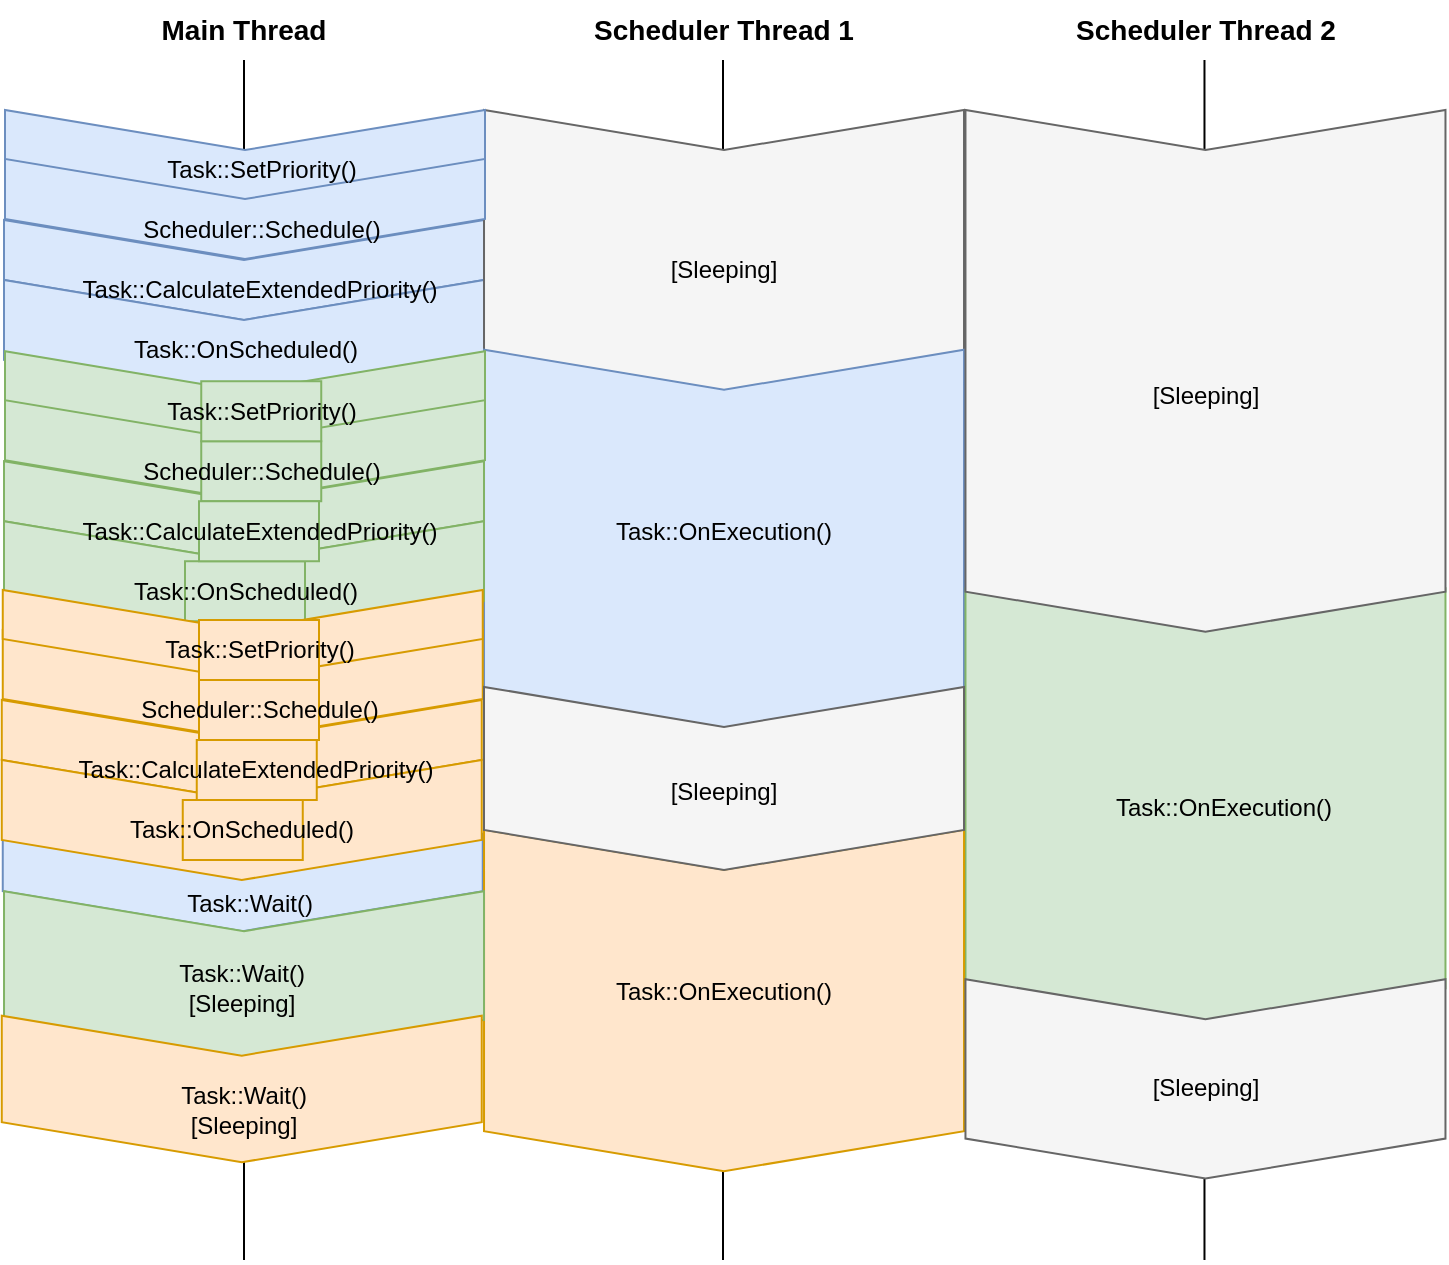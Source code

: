<mxfile version="16.6.4" type="device"><diagram id="pJZpjVThqkCFdk4ZD4om" name="Page-1"><mxGraphModel dx="1422" dy="762" grid="1" gridSize="10" guides="1" tooltips="1" connect="1" arrows="1" fold="1" page="1" pageScale="1" pageWidth="827" pageHeight="1169" math="0" shadow="0"><root><mxCell id="0"/><mxCell id="1" parent="0"/><mxCell id="vx1TkiGgEhN4zrBQ0eff-80" value="" style="endArrow=none;html=1;rounded=0;" edge="1" parent="1"><mxGeometry width="50" height="50" relative="1" as="geometry"><mxPoint x="640.24" y="640" as="sourcePoint"/><mxPoint x="640.24" y="40" as="targetPoint"/></mxGeometry></mxCell><mxCell id="vx1TkiGgEhN4zrBQ0eff-79" value="" style="endArrow=none;html=1;rounded=0;" edge="1" parent="1"><mxGeometry width="50" height="50" relative="1" as="geometry"><mxPoint x="399.5" y="640" as="sourcePoint"/><mxPoint x="399.5" y="40" as="targetPoint"/></mxGeometry></mxCell><mxCell id="vx1TkiGgEhN4zrBQ0eff-77" value="" style="endArrow=none;html=1;rounded=0;" edge="1" parent="1"><mxGeometry width="50" height="50" relative="1" as="geometry"><mxPoint x="160" y="640" as="sourcePoint"/><mxPoint x="160" y="40" as="targetPoint"/></mxGeometry></mxCell><mxCell id="vx1TkiGgEhN4zrBQ0eff-3" value="" style="shape=step;perimeter=stepPerimeter;whiteSpace=wrap;html=1;fixedSize=1;fillColor=#dae8fc;strokeColor=#6c8ebf;rotation=90;" vertex="1" parent="1"><mxGeometry x="135" y="25" width="50" height="240" as="geometry"/></mxCell><mxCell id="vx1TkiGgEhN4zrBQ0eff-9" value="" style="shape=step;perimeter=stepPerimeter;whiteSpace=wrap;html=1;fixedSize=1;fillColor=#dae8fc;strokeColor=#6c8ebf;rotation=90;" vertex="1" parent="1"><mxGeometry x="130" y="60.0" width="60" height="240" as="geometry"/></mxCell><mxCell id="vx1TkiGgEhN4zrBQ0eff-10" value="Task::OnScheduled()" style="text;html=1;strokeColor=none;fillColor=none;align=center;verticalAlign=middle;whiteSpace=wrap;rounded=0;" vertex="1" parent="1"><mxGeometry x="130.5" y="170" width="60" height="30" as="geometry"/></mxCell><mxCell id="vx1TkiGgEhN4zrBQ0eff-11" value="" style="shape=step;perimeter=stepPerimeter;whiteSpace=wrap;html=1;fixedSize=1;fillColor=#dae8fc;strokeColor=#6c8ebf;rotation=90;" vertex="1" parent="1"><mxGeometry x="135.01" y="331.25" width="48.74" height="240" as="geometry"/></mxCell><mxCell id="vx1TkiGgEhN4zrBQ0eff-12" value="Task::Wait()&lt;br&gt;" style="text;html=1;strokeColor=none;fillColor=none;align=center;verticalAlign=middle;whiteSpace=wrap;rounded=0;" vertex="1" parent="1"><mxGeometry x="133.25" y="447.25" width="60" height="30" as="geometry"/></mxCell><mxCell id="vx1TkiGgEhN4zrBQ0eff-13" value="" style="shape=step;perimeter=stepPerimeter;whiteSpace=wrap;html=1;fixedSize=1;fillColor=#f5f5f5;strokeColor=#666666;rotation=90;fontColor=#333333;" vertex="1" parent="1"><mxGeometry x="328.45" y="16.56" width="143.12" height="240" as="geometry"/></mxCell><mxCell id="vx1TkiGgEhN4zrBQ0eff-14" value="" style="shape=step;perimeter=stepPerimeter;whiteSpace=wrap;html=1;fixedSize=1;fillColor=#dae8fc;strokeColor=#6c8ebf;rotation=90;" vertex="1" parent="1"><mxGeometry x="304.64" y="160.25" width="190.74" height="240" as="geometry"/></mxCell><mxCell id="vx1TkiGgEhN4zrBQ0eff-15" value="Task::OnExecution()" style="text;html=1;strokeColor=none;fillColor=none;align=center;verticalAlign=middle;whiteSpace=wrap;rounded=0;" vertex="1" parent="1"><mxGeometry x="370" y="260.62" width="60" height="30" as="geometry"/></mxCell><mxCell id="vx1TkiGgEhN4zrBQ0eff-27" value="" style="shape=step;perimeter=stepPerimeter;whiteSpace=wrap;html=1;fixedSize=1;fillColor=#dae8fc;strokeColor=#6c8ebf;rotation=90;" vertex="1" parent="1"><mxGeometry x="133.25" y="-7.75" width="54.5" height="240" as="geometry"/></mxCell><mxCell id="vx1TkiGgEhN4zrBQ0eff-28" value="Scheduler::Schedule()" style="text;html=1;strokeColor=none;fillColor=none;align=center;verticalAlign=middle;whiteSpace=wrap;rounded=0;" vertex="1" parent="1"><mxGeometry x="138.62" y="110" width="60" height="30" as="geometry"/></mxCell><mxCell id="vx1TkiGgEhN4zrBQ0eff-29" value="" style="shape=step;perimeter=stepPerimeter;whiteSpace=wrap;html=1;fixedSize=1;fillColor=#dae8fc;strokeColor=#6c8ebf;rotation=90;" vertex="1" parent="1"><mxGeometry x="138.25" y="-32.75" width="44.5" height="240" as="geometry"/></mxCell><mxCell id="vx1TkiGgEhN4zrBQ0eff-30" value="Task::SetPriority()" style="text;html=1;strokeColor=none;fillColor=none;align=center;verticalAlign=middle;whiteSpace=wrap;rounded=0;" vertex="1" parent="1"><mxGeometry x="138.62" y="80" width="60" height="30" as="geometry"/></mxCell><mxCell id="vx1TkiGgEhN4zrBQ0eff-31" value="[Sleeping]" style="text;html=1;strokeColor=none;fillColor=none;align=center;verticalAlign=middle;whiteSpace=wrap;rounded=0;" vertex="1" parent="1"><mxGeometry x="370" y="130" width="60" height="30" as="geometry"/></mxCell><mxCell id="vx1TkiGgEhN4zrBQ0eff-4" value="Task::CalculateExtendedPriority()" style="text;html=1;strokeColor=none;fillColor=none;align=center;verticalAlign=middle;whiteSpace=wrap;rounded=0;" vertex="1" parent="1"><mxGeometry x="137.5" y="140" width="60" height="30" as="geometry"/></mxCell><mxCell id="vx1TkiGgEhN4zrBQ0eff-41" value="" style="shape=step;perimeter=stepPerimeter;whiteSpace=wrap;html=1;fixedSize=1;fillColor=#d5e8d4;strokeColor=#82b366;rotation=90;" vertex="1" parent="1"><mxGeometry x="135" y="145.62" width="50" height="240" as="geometry"/></mxCell><mxCell id="vx1TkiGgEhN4zrBQ0eff-42" value="" style="shape=step;perimeter=stepPerimeter;whiteSpace=wrap;html=1;fixedSize=1;fillColor=#d5e8d4;strokeColor=#82b366;rotation=90;" vertex="1" parent="1"><mxGeometry x="130" y="180.62" width="60" height="240" as="geometry"/></mxCell><mxCell id="vx1TkiGgEhN4zrBQ0eff-43" value="Task::OnScheduled()" style="text;html=1;strokeColor=#82b366;fillColor=#d5e8d4;align=center;verticalAlign=middle;whiteSpace=wrap;rounded=0;" vertex="1" parent="1"><mxGeometry x="130.5" y="290.62" width="60" height="30" as="geometry"/></mxCell><mxCell id="vx1TkiGgEhN4zrBQ0eff-44" value="" style="shape=step;perimeter=stepPerimeter;whiteSpace=wrap;html=1;fixedSize=1;fillColor=#d5e8d4;strokeColor=#82b366;rotation=90;" vertex="1" parent="1"><mxGeometry x="133.25" y="112.87" width="54.5" height="240" as="geometry"/></mxCell><mxCell id="vx1TkiGgEhN4zrBQ0eff-45" value="Scheduler::Schedule()" style="text;html=1;strokeColor=#82b366;fillColor=#d5e8d4;align=center;verticalAlign=middle;whiteSpace=wrap;rounded=0;" vertex="1" parent="1"><mxGeometry x="138.62" y="230.62" width="60" height="30" as="geometry"/></mxCell><mxCell id="vx1TkiGgEhN4zrBQ0eff-46" value="" style="shape=step;perimeter=stepPerimeter;whiteSpace=wrap;html=1;fixedSize=1;fillColor=#d5e8d4;strokeColor=#82b366;rotation=90;" vertex="1" parent="1"><mxGeometry x="138.25" y="87.87" width="44.5" height="240" as="geometry"/></mxCell><mxCell id="vx1TkiGgEhN4zrBQ0eff-47" value="Task::SetPriority()" style="text;html=1;strokeColor=#82b366;fillColor=#d5e8d4;align=center;verticalAlign=middle;whiteSpace=wrap;rounded=0;" vertex="1" parent="1"><mxGeometry x="138.62" y="200.62" width="60" height="30" as="geometry"/></mxCell><mxCell id="vx1TkiGgEhN4zrBQ0eff-48" value="Task::CalculateExtendedPriority()" style="text;html=1;strokeColor=#82b366;fillColor=#d5e8d4;align=center;verticalAlign=middle;whiteSpace=wrap;rounded=0;" vertex="1" parent="1"><mxGeometry x="137.5" y="260.62" width="60" height="30" as="geometry"/></mxCell><mxCell id="vx1TkiGgEhN4zrBQ0eff-49" value="" style="shape=step;perimeter=stepPerimeter;whiteSpace=wrap;html=1;fixedSize=1;fillColor=#ffe6cc;strokeColor=#d79b00;rotation=90;" vertex="1" parent="1"><mxGeometry x="133.88" y="265" width="50" height="240" as="geometry"/></mxCell><mxCell id="vx1TkiGgEhN4zrBQ0eff-50" value="" style="shape=step;perimeter=stepPerimeter;whiteSpace=wrap;html=1;fixedSize=1;fillColor=#ffe6cc;strokeColor=#d79b00;rotation=90;" vertex="1" parent="1"><mxGeometry x="128.88" y="300" width="60" height="240" as="geometry"/></mxCell><mxCell id="vx1TkiGgEhN4zrBQ0eff-51" value="Task::OnScheduled()" style="text;html=1;strokeColor=#d79b00;fillColor=#ffe6cc;align=center;verticalAlign=middle;whiteSpace=wrap;rounded=0;" vertex="1" parent="1"><mxGeometry x="129.38" y="410" width="60" height="30" as="geometry"/></mxCell><mxCell id="vx1TkiGgEhN4zrBQ0eff-52" value="" style="shape=step;perimeter=stepPerimeter;whiteSpace=wrap;html=1;fixedSize=1;fillColor=#ffe6cc;strokeColor=#d79b00;rotation=90;" vertex="1" parent="1"><mxGeometry x="132.13" y="232.25" width="54.5" height="240" as="geometry"/></mxCell><mxCell id="vx1TkiGgEhN4zrBQ0eff-53" value="Scheduler::Schedule()" style="text;html=1;strokeColor=#d79b00;fillColor=#ffe6cc;align=center;verticalAlign=middle;whiteSpace=wrap;rounded=0;" vertex="1" parent="1"><mxGeometry x="137.5" y="350" width="60" height="30" as="geometry"/></mxCell><mxCell id="vx1TkiGgEhN4zrBQ0eff-54" value="" style="shape=step;perimeter=stepPerimeter;whiteSpace=wrap;html=1;fixedSize=1;fillColor=#ffe6cc;strokeColor=#d79b00;rotation=90;" vertex="1" parent="1"><mxGeometry x="137.13" y="207.25" width="44.5" height="240" as="geometry"/></mxCell><mxCell id="vx1TkiGgEhN4zrBQ0eff-55" value="Task::SetPriority()" style="text;html=1;strokeColor=#d79b00;fillColor=#ffe6cc;align=center;verticalAlign=middle;whiteSpace=wrap;rounded=0;" vertex="1" parent="1"><mxGeometry x="137.5" y="320" width="60" height="30" as="geometry"/></mxCell><mxCell id="vx1TkiGgEhN4zrBQ0eff-56" value="Task::CalculateExtendedPriority()" style="text;html=1;strokeColor=#d79b00;fillColor=#ffe6cc;align=center;verticalAlign=middle;whiteSpace=wrap;rounded=0;" vertex="1" parent="1"><mxGeometry x="136.38" y="380" width="60" height="30" as="geometry"/></mxCell><mxCell id="vx1TkiGgEhN4zrBQ0eff-60" value="" style="shape=step;perimeter=stepPerimeter;whiteSpace=wrap;html=1;fixedSize=1;fillColor=#d5e8d4;strokeColor=#82b366;rotation=90;" vertex="1" parent="1"><mxGeometry x="530.74" y="294.26" width="220" height="240" as="geometry"/></mxCell><mxCell id="vx1TkiGgEhN4zrBQ0eff-61" value="Task::OnExecution()" style="text;html=1;strokeColor=none;fillColor=none;align=center;verticalAlign=middle;whiteSpace=wrap;rounded=0;" vertex="1" parent="1"><mxGeometry x="620" y="399.26" width="60" height="30" as="geometry"/></mxCell><mxCell id="vx1TkiGgEhN4zrBQ0eff-62" value="" style="shape=step;perimeter=stepPerimeter;whiteSpace=wrap;html=1;fixedSize=1;fillColor=#ffe6cc;strokeColor=#d79b00;rotation=90;" vertex="1" parent="1"><mxGeometry x="314.65" y="390.24" width="170.73" height="240" as="geometry"/></mxCell><mxCell id="vx1TkiGgEhN4zrBQ0eff-63" value="Task::OnExecution()" style="text;html=1;strokeColor=none;fillColor=none;align=center;verticalAlign=middle;whiteSpace=wrap;rounded=0;" vertex="1" parent="1"><mxGeometry x="370.01" y="490.62" width="60" height="30" as="geometry"/></mxCell><mxCell id="vx1TkiGgEhN4zrBQ0eff-64" value="" style="shape=step;perimeter=stepPerimeter;whiteSpace=wrap;html=1;fixedSize=1;fillColor=#f5f5f5;strokeColor=#666666;rotation=90;fontColor=#333333;" vertex="1" parent="1"><mxGeometry x="510.33" y="75.41" width="260.82" height="240" as="geometry"/></mxCell><mxCell id="vx1TkiGgEhN4zrBQ0eff-65" value="[Sleeping]" style="text;html=1;strokeColor=none;fillColor=none;align=center;verticalAlign=middle;whiteSpace=wrap;rounded=0;" vertex="1" parent="1"><mxGeometry x="610.74" y="192.87" width="60" height="30" as="geometry"/></mxCell><mxCell id="vx1TkiGgEhN4zrBQ0eff-66" value="" style="shape=step;perimeter=stepPerimeter;whiteSpace=wrap;html=1;fixedSize=1;fillColor=#f5f5f5;strokeColor=#666666;rotation=90;fontColor=#333333;" vertex="1" parent="1"><mxGeometry x="354.23" y="279.22" width="91.55" height="240" as="geometry"/></mxCell><mxCell id="vx1TkiGgEhN4zrBQ0eff-67" value="[Sleeping]" style="text;html=1;strokeColor=none;fillColor=none;align=center;verticalAlign=middle;whiteSpace=wrap;rounded=0;" vertex="1" parent="1"><mxGeometry x="370" y="390.62" width="60" height="30" as="geometry"/></mxCell><mxCell id="vx1TkiGgEhN4zrBQ0eff-68" value="" style="shape=step;perimeter=stepPerimeter;whiteSpace=wrap;html=1;fixedSize=1;fillColor=#d5e8d4;strokeColor=#82b366;rotation=90;" vertex="1" parent="1"><mxGeometry x="117.83" y="377.81" width="84.36" height="240" as="geometry"/></mxCell><mxCell id="vx1TkiGgEhN4zrBQ0eff-69" value="Task::Wait()&lt;br&gt;[Sleeping]" style="text;html=1;strokeColor=none;fillColor=none;align=center;verticalAlign=middle;whiteSpace=wrap;rounded=0;" vertex="1" parent="1"><mxGeometry x="128.88" y="489.22" width="60" height="30" as="geometry"/></mxCell><mxCell id="vx1TkiGgEhN4zrBQ0eff-72" value="" style="shape=step;perimeter=stepPerimeter;whiteSpace=wrap;html=1;fixedSize=1;fillColor=#ffe6cc;strokeColor=#d79b00;rotation=90;" vertex="1" parent="1"><mxGeometry x="122.23" y="434.47" width="73.3" height="240" as="geometry"/></mxCell><mxCell id="vx1TkiGgEhN4zrBQ0eff-73" value="Task::Wait()&lt;br&gt;[Sleeping]" style="text;html=1;strokeColor=none;fillColor=none;align=center;verticalAlign=middle;whiteSpace=wrap;rounded=0;" vertex="1" parent="1"><mxGeometry x="130" y="550.0" width="60" height="30" as="geometry"/></mxCell><mxCell id="vx1TkiGgEhN4zrBQ0eff-75" value="" style="shape=step;perimeter=stepPerimeter;whiteSpace=wrap;html=1;fixedSize=1;fillColor=#f5f5f5;strokeColor=#666666;rotation=90;fontColor=#333333;" vertex="1" parent="1"><mxGeometry x="590.9" y="429.43" width="99.67" height="240" as="geometry"/></mxCell><mxCell id="vx1TkiGgEhN4zrBQ0eff-76" value="[Sleeping]" style="text;html=1;strokeColor=none;fillColor=none;align=center;verticalAlign=middle;whiteSpace=wrap;rounded=0;" vertex="1" parent="1"><mxGeometry x="610.74" y="539.47" width="60" height="30" as="geometry"/></mxCell><mxCell id="vx1TkiGgEhN4zrBQ0eff-81" value="&lt;b&gt;&lt;font style=&quot;font-size: 14px&quot;&gt;Main Thread&lt;/font&gt;&lt;/b&gt;" style="text;html=1;strokeColor=none;fillColor=none;align=center;verticalAlign=middle;whiteSpace=wrap;rounded=0;" vertex="1" parent="1"><mxGeometry x="50" y="10" width="220" height="30" as="geometry"/></mxCell><mxCell id="vx1TkiGgEhN4zrBQ0eff-82" value="&lt;b&gt;&lt;font style=&quot;font-size: 14px&quot;&gt;Scheduler Thread 1&lt;/font&gt;&lt;/b&gt;" style="text;html=1;strokeColor=none;fillColor=none;align=center;verticalAlign=middle;whiteSpace=wrap;rounded=0;" vertex="1" parent="1"><mxGeometry x="290.33" y="10" width="220" height="30" as="geometry"/></mxCell><mxCell id="vx1TkiGgEhN4zrBQ0eff-83" value="&lt;b&gt;&lt;font style=&quot;font-size: 14px&quot;&gt;Scheduler Thread 2&lt;/font&gt;&lt;/b&gt;" style="text;html=1;strokeColor=none;fillColor=none;align=center;verticalAlign=middle;whiteSpace=wrap;rounded=0;" vertex="1" parent="1"><mxGeometry x="530.74" y="10" width="220" height="30" as="geometry"/></mxCell></root></mxGraphModel></diagram></mxfile>